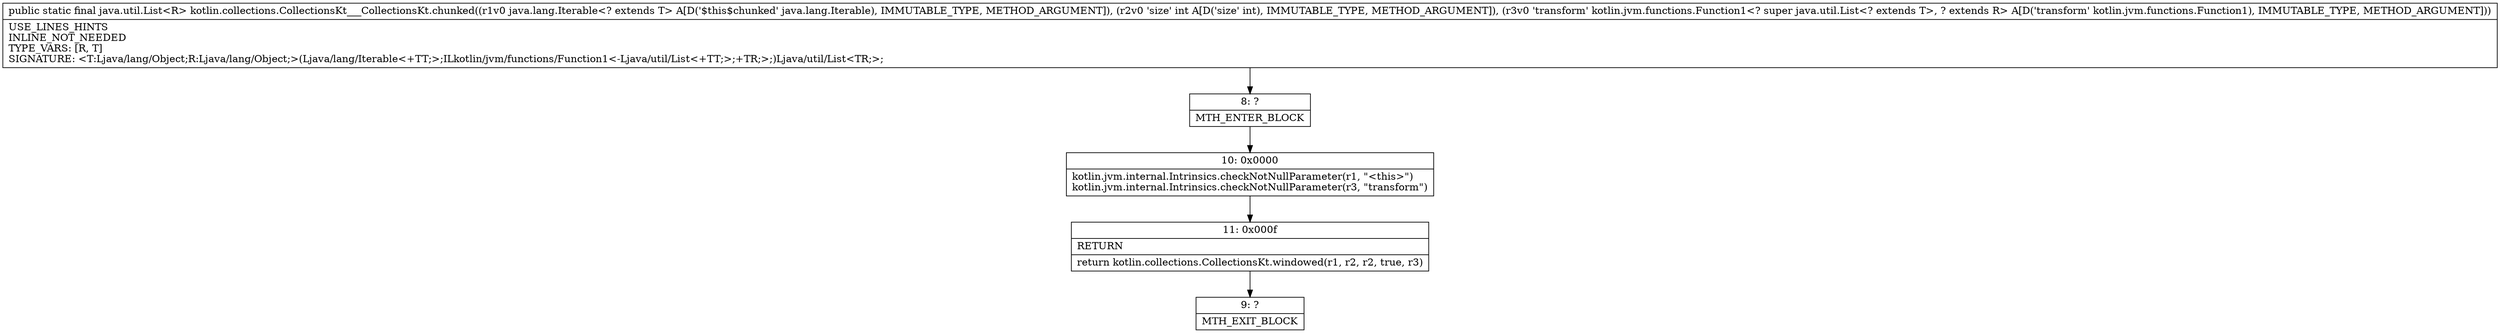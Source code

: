 digraph "CFG forkotlin.collections.CollectionsKt___CollectionsKt.chunked(Ljava\/lang\/Iterable;ILkotlin\/jvm\/functions\/Function1;)Ljava\/util\/List;" {
Node_8 [shape=record,label="{8\:\ ?|MTH_ENTER_BLOCK\l}"];
Node_10 [shape=record,label="{10\:\ 0x0000|kotlin.jvm.internal.Intrinsics.checkNotNullParameter(r1, \"\<this\>\")\lkotlin.jvm.internal.Intrinsics.checkNotNullParameter(r3, \"transform\")\l}"];
Node_11 [shape=record,label="{11\:\ 0x000f|RETURN\l|return kotlin.collections.CollectionsKt.windowed(r1, r2, r2, true, r3)\l}"];
Node_9 [shape=record,label="{9\:\ ?|MTH_EXIT_BLOCK\l}"];
MethodNode[shape=record,label="{public static final java.util.List\<R\> kotlin.collections.CollectionsKt___CollectionsKt.chunked((r1v0 java.lang.Iterable\<? extends T\> A[D('$this$chunked' java.lang.Iterable), IMMUTABLE_TYPE, METHOD_ARGUMENT]), (r2v0 'size' int A[D('size' int), IMMUTABLE_TYPE, METHOD_ARGUMENT]), (r3v0 'transform' kotlin.jvm.functions.Function1\<? super java.util.List\<? extends T\>, ? extends R\> A[D('transform' kotlin.jvm.functions.Function1), IMMUTABLE_TYPE, METHOD_ARGUMENT]))  | USE_LINES_HINTS\lINLINE_NOT_NEEDED\lTYPE_VARS: [R, T]\lSIGNATURE: \<T:Ljava\/lang\/Object;R:Ljava\/lang\/Object;\>(Ljava\/lang\/Iterable\<+TT;\>;ILkotlin\/jvm\/functions\/Function1\<\-Ljava\/util\/List\<+TT;\>;+TR;\>;)Ljava\/util\/List\<TR;\>;\l}"];
MethodNode -> Node_8;Node_8 -> Node_10;
Node_10 -> Node_11;
Node_11 -> Node_9;
}

